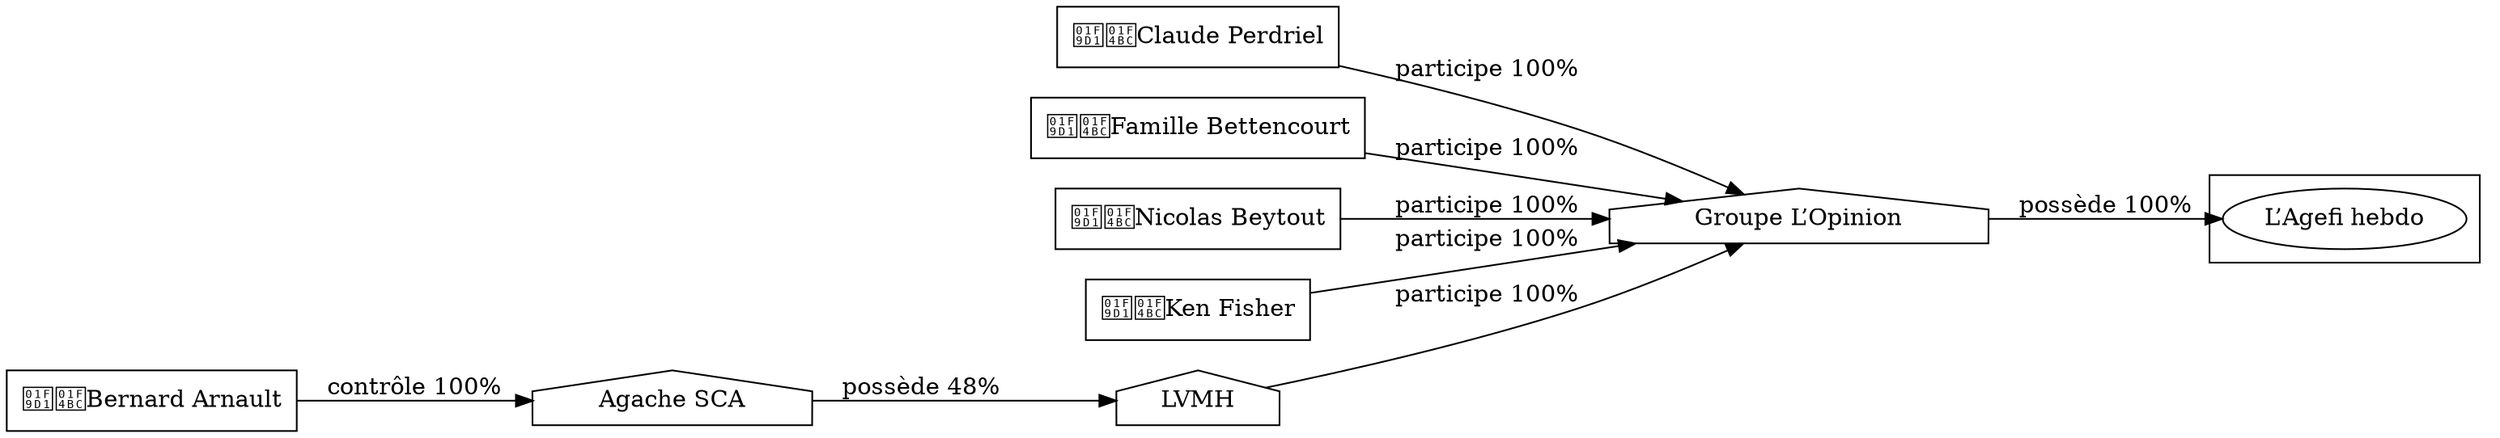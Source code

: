 digraph {
  rankdir=LR;
  subgraph roots {
    
      "claude-perdriel-1"[label="🧑‍💼Claude Perdriel" shape=box]
    
      "bernard-arnault-42"[label="🧑‍💼Bernard Arnault" shape=box]
    
      "famille-bettencourt-54"[label="🧑‍💼Famille Bettencourt" shape=box]
    
      "nicolas-beytout-55"[label="🧑‍💼Nicolas Beytout" shape=box]
    
      "ken-fisher-326"[label="🧑‍💼Ken Fisher" shape=box]
    
  }

  
    "groupe-l-opinion-325"[label="Groupe L’Opinion" shape=house]
  
    "lvmh-43"[label="LVMH" shape=house]
  
    "agache-sca-348"[label="Agache SCA" shape=house]
  

  subgraph clusterLeaves {
    
      "l-agefi-hebdo-101"[label="L’Agefi hebdo"]
    
  }

  
    "groupe-l-opinion-325" -> "l-agefi-hebdo-101" [
      label="possède 100%"
    ]
  
    "claude-perdriel-1" -> "groupe-l-opinion-325" [
      label="participe 100%"
    ]
  
    "lvmh-43" -> "groupe-l-opinion-325" [
      label="participe 100%"
    ]
  
    "agache-sca-348" -> "lvmh-43" [
      label="possède 48%"
    ]
  
    "bernard-arnault-42" -> "agache-sca-348" [
      label="contrôle 100%"
    ]
  
    "famille-bettencourt-54" -> "groupe-l-opinion-325" [
      label="participe 100%"
    ]
  
    "nicolas-beytout-55" -> "groupe-l-opinion-325" [
      label="participe 100%"
    ]
  
    "ken-fisher-326" -> "groupe-l-opinion-325" [
      label="participe 100%"
    ]
  
}
